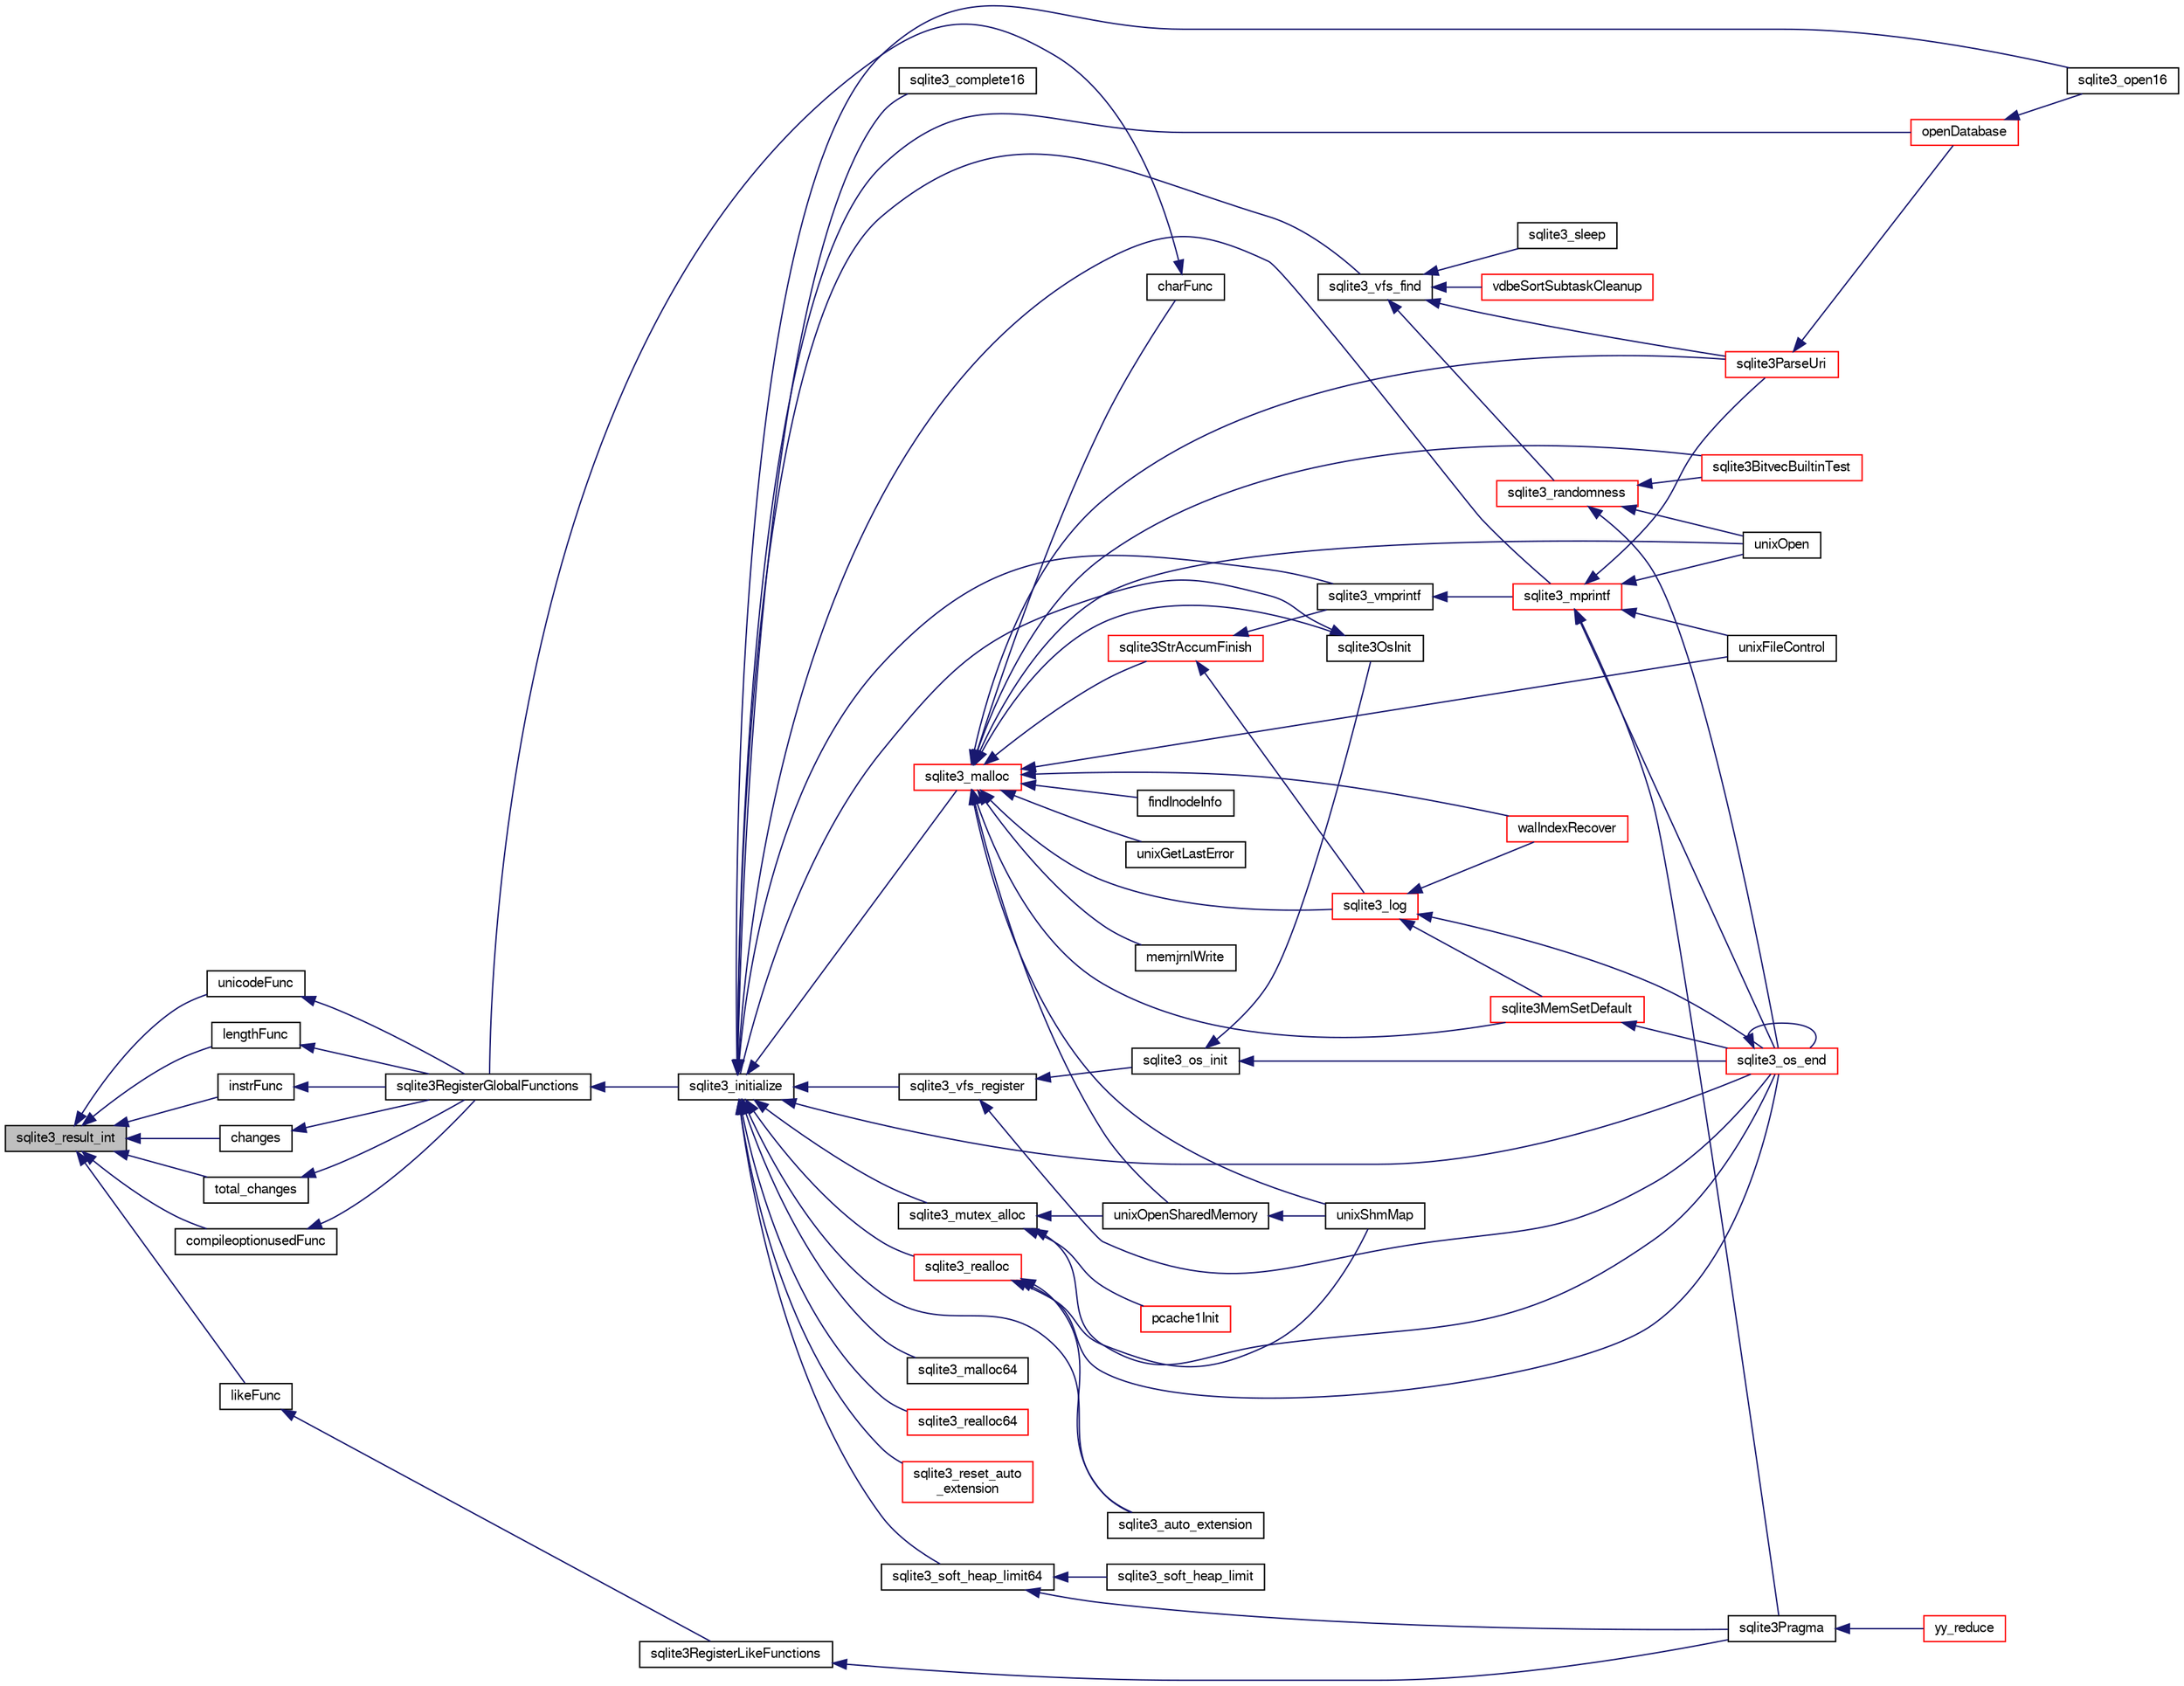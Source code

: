 digraph "sqlite3_result_int"
{
  edge [fontname="FreeSans",fontsize="10",labelfontname="FreeSans",labelfontsize="10"];
  node [fontname="FreeSans",fontsize="10",shape=record];
  rankdir="LR";
  Node71459 [label="sqlite3_result_int",height=0.2,width=0.4,color="black", fillcolor="grey75", style="filled", fontcolor="black"];
  Node71459 -> Node71460 [dir="back",color="midnightblue",fontsize="10",style="solid",fontname="FreeSans"];
  Node71460 [label="lengthFunc",height=0.2,width=0.4,color="black", fillcolor="white", style="filled",URL="$sqlite3_8c.html#affdabf006c37c26a1c3e325badb83546"];
  Node71460 -> Node71461 [dir="back",color="midnightblue",fontsize="10",style="solid",fontname="FreeSans"];
  Node71461 [label="sqlite3RegisterGlobalFunctions",height=0.2,width=0.4,color="black", fillcolor="white", style="filled",URL="$sqlite3_8c.html#a9f75bd111010f29e1b8d74344473c4ec"];
  Node71461 -> Node71462 [dir="back",color="midnightblue",fontsize="10",style="solid",fontname="FreeSans"];
  Node71462 [label="sqlite3_initialize",height=0.2,width=0.4,color="black", fillcolor="white", style="filled",URL="$sqlite3_8h.html#ab0c0ee2d5d4cf8b28e9572296a8861df"];
  Node71462 -> Node71463 [dir="back",color="midnightblue",fontsize="10",style="solid",fontname="FreeSans"];
  Node71463 [label="sqlite3_vfs_find",height=0.2,width=0.4,color="black", fillcolor="white", style="filled",URL="$sqlite3_8h.html#ac201a26de3dfa1d6deb8069eb8d95627"];
  Node71463 -> Node71464 [dir="back",color="midnightblue",fontsize="10",style="solid",fontname="FreeSans"];
  Node71464 [label="sqlite3_randomness",height=0.2,width=0.4,color="red", fillcolor="white", style="filled",URL="$sqlite3_8h.html#aa452ad88657d4606e137b09c4e9315c7"];
  Node71464 -> Node71468 [dir="back",color="midnightblue",fontsize="10",style="solid",fontname="FreeSans"];
  Node71468 [label="unixOpen",height=0.2,width=0.4,color="black", fillcolor="white", style="filled",URL="$sqlite3_8c.html#a8ed5efc47b6e14f7805cd1bb9b215775"];
  Node71464 -> Node71469 [dir="back",color="midnightblue",fontsize="10",style="solid",fontname="FreeSans"];
  Node71469 [label="sqlite3_os_end",height=0.2,width=0.4,color="red", fillcolor="white", style="filled",URL="$sqlite3_8h.html#a2288c95881ecca13d994e42b6a958906"];
  Node71469 -> Node71469 [dir="back",color="midnightblue",fontsize="10",style="solid",fontname="FreeSans"];
  Node71464 -> Node71471 [dir="back",color="midnightblue",fontsize="10",style="solid",fontname="FreeSans"];
  Node71471 [label="sqlite3BitvecBuiltinTest",height=0.2,width=0.4,color="red", fillcolor="white", style="filled",URL="$sqlite3_8c.html#a9b4e3e921ce1ede6f10a9106c034ff9b"];
  Node71463 -> Node71867 [dir="back",color="midnightblue",fontsize="10",style="solid",fontname="FreeSans"];
  Node71867 [label="vdbeSortSubtaskCleanup",height=0.2,width=0.4,color="red", fillcolor="white", style="filled",URL="$sqlite3_8c.html#abc8ce4c3ef58cc10f5b27642aab32b30"];
  Node71463 -> Node71870 [dir="back",color="midnightblue",fontsize="10",style="solid",fontname="FreeSans"];
  Node71870 [label="sqlite3ParseUri",height=0.2,width=0.4,color="red", fillcolor="white", style="filled",URL="$sqlite3_8c.html#aaa912f29a67460d8b2186c97056e8767"];
  Node71870 -> Node71713 [dir="back",color="midnightblue",fontsize="10",style="solid",fontname="FreeSans"];
  Node71713 [label="openDatabase",height=0.2,width=0.4,color="red", fillcolor="white", style="filled",URL="$sqlite3_8c.html#a6a9c3bc3a64234e863413f41db473758"];
  Node71713 -> Node71716 [dir="back",color="midnightblue",fontsize="10",style="solid",fontname="FreeSans"];
  Node71716 [label="sqlite3_open16",height=0.2,width=0.4,color="black", fillcolor="white", style="filled",URL="$sqlite3_8h.html#adbc401bb96713f32e553db32f6f3ca33"];
  Node71463 -> Node71871 [dir="back",color="midnightblue",fontsize="10",style="solid",fontname="FreeSans"];
  Node71871 [label="sqlite3_sleep",height=0.2,width=0.4,color="black", fillcolor="white", style="filled",URL="$sqlite3_8h.html#ad0c133ddbbecb6433f3c6ebef8966efa"];
  Node71462 -> Node71872 [dir="back",color="midnightblue",fontsize="10",style="solid",fontname="FreeSans"];
  Node71872 [label="sqlite3_vfs_register",height=0.2,width=0.4,color="black", fillcolor="white", style="filled",URL="$sqlite3_8h.html#a7184b289ccd4c4c7200589137d88c4ae"];
  Node71872 -> Node71873 [dir="back",color="midnightblue",fontsize="10",style="solid",fontname="FreeSans"];
  Node71873 [label="sqlite3_os_init",height=0.2,width=0.4,color="black", fillcolor="white", style="filled",URL="$sqlite3_8h.html#acebc2290d00a32d3afe2361f2979038b"];
  Node71873 -> Node71874 [dir="back",color="midnightblue",fontsize="10",style="solid",fontname="FreeSans"];
  Node71874 [label="sqlite3OsInit",height=0.2,width=0.4,color="black", fillcolor="white", style="filled",URL="$sqlite3_8c.html#afeaa886fe1ca086a30fd278b1d069762"];
  Node71874 -> Node71462 [dir="back",color="midnightblue",fontsize="10",style="solid",fontname="FreeSans"];
  Node71873 -> Node71469 [dir="back",color="midnightblue",fontsize="10",style="solid",fontname="FreeSans"];
  Node71872 -> Node71469 [dir="back",color="midnightblue",fontsize="10",style="solid",fontname="FreeSans"];
  Node71462 -> Node71875 [dir="back",color="midnightblue",fontsize="10",style="solid",fontname="FreeSans"];
  Node71875 [label="sqlite3_mutex_alloc",height=0.2,width=0.4,color="black", fillcolor="white", style="filled",URL="$sqlite3_8h.html#aa3f89418cd18e99596435c958b29b650"];
  Node71875 -> Node71876 [dir="back",color="midnightblue",fontsize="10",style="solid",fontname="FreeSans"];
  Node71876 [label="unixOpenSharedMemory",height=0.2,width=0.4,color="black", fillcolor="white", style="filled",URL="$sqlite3_8c.html#a30775afa2e08ca6ddc7853326afed7c7"];
  Node71876 -> Node71877 [dir="back",color="midnightblue",fontsize="10",style="solid",fontname="FreeSans"];
  Node71877 [label="unixShmMap",height=0.2,width=0.4,color="black", fillcolor="white", style="filled",URL="$sqlite3_8c.html#aeaa77f0ab08a4f4ee5f86e8c9727e974"];
  Node71875 -> Node71469 [dir="back",color="midnightblue",fontsize="10",style="solid",fontname="FreeSans"];
  Node71875 -> Node71878 [dir="back",color="midnightblue",fontsize="10",style="solid",fontname="FreeSans"];
  Node71878 [label="pcache1Init",height=0.2,width=0.4,color="red", fillcolor="white", style="filled",URL="$sqlite3_8c.html#a05e9c1daf3dd812db1d769b69b20e069"];
  Node71462 -> Node71948 [dir="back",color="midnightblue",fontsize="10",style="solid",fontname="FreeSans"];
  Node71948 [label="sqlite3_soft_heap_limit64",height=0.2,width=0.4,color="black", fillcolor="white", style="filled",URL="$sqlite3_8h.html#ab37b3a4d1652e3acb2c43d1252e6b852"];
  Node71948 -> Node71949 [dir="back",color="midnightblue",fontsize="10",style="solid",fontname="FreeSans"];
  Node71949 [label="sqlite3_soft_heap_limit",height=0.2,width=0.4,color="black", fillcolor="white", style="filled",URL="$sqlite3_8h.html#a18c3472581de3072201723e798524fdc"];
  Node71948 -> Node71556 [dir="back",color="midnightblue",fontsize="10",style="solid",fontname="FreeSans"];
  Node71556 [label="sqlite3Pragma",height=0.2,width=0.4,color="black", fillcolor="white", style="filled",URL="$sqlite3_8c.html#a111391370f58f8e6a6eca51fd34d62ed"];
  Node71556 -> Node71508 [dir="back",color="midnightblue",fontsize="10",style="solid",fontname="FreeSans"];
  Node71508 [label="yy_reduce",height=0.2,width=0.4,color="red", fillcolor="white", style="filled",URL="$sqlite3_8c.html#a7c419a9b25711c666a9a2449ef377f14"];
  Node71462 -> Node71950 [dir="back",color="midnightblue",fontsize="10",style="solid",fontname="FreeSans"];
  Node71950 [label="sqlite3_malloc",height=0.2,width=0.4,color="red", fillcolor="white", style="filled",URL="$sqlite3_8h.html#a510e31845345737f17d86ce0b2328356"];
  Node71950 -> Node71874 [dir="back",color="midnightblue",fontsize="10",style="solid",fontname="FreeSans"];
  Node71950 -> Node71946 [dir="back",color="midnightblue",fontsize="10",style="solid",fontname="FreeSans"];
  Node71946 [label="sqlite3MemSetDefault",height=0.2,width=0.4,color="red", fillcolor="white", style="filled",URL="$sqlite3_8c.html#a162fbfd727e92c5f8f72625b5ff62549"];
  Node71946 -> Node71469 [dir="back",color="midnightblue",fontsize="10",style="solid",fontname="FreeSans"];
  Node71950 -> Node71951 [dir="back",color="midnightblue",fontsize="10",style="solid",fontname="FreeSans"];
  Node71951 [label="sqlite3StrAccumFinish",height=0.2,width=0.4,color="red", fillcolor="white", style="filled",URL="$sqlite3_8c.html#adb7f26b10ac1b847db6f000ef4c2e2ba"];
  Node71951 -> Node72025 [dir="back",color="midnightblue",fontsize="10",style="solid",fontname="FreeSans"];
  Node72025 [label="sqlite3_vmprintf",height=0.2,width=0.4,color="black", fillcolor="white", style="filled",URL="$sqlite3_8h.html#ac240de67ddf003828f16a6d9dd3fa3ca"];
  Node72025 -> Node72026 [dir="back",color="midnightblue",fontsize="10",style="solid",fontname="FreeSans"];
  Node72026 [label="sqlite3_mprintf",height=0.2,width=0.4,color="red", fillcolor="white", style="filled",URL="$sqlite3_8h.html#a9533933e57f7ccbb48c32041ce3a8862"];
  Node72026 -> Node71467 [dir="back",color="midnightblue",fontsize="10",style="solid",fontname="FreeSans"];
  Node71467 [label="unixFileControl",height=0.2,width=0.4,color="black", fillcolor="white", style="filled",URL="$sqlite3_8c.html#ad71f213fa385cc58f307cefd953c03ae"];
  Node72026 -> Node71468 [dir="back",color="midnightblue",fontsize="10",style="solid",fontname="FreeSans"];
  Node72026 -> Node71469 [dir="back",color="midnightblue",fontsize="10",style="solid",fontname="FreeSans"];
  Node72026 -> Node71556 [dir="back",color="midnightblue",fontsize="10",style="solid",fontname="FreeSans"];
  Node72026 -> Node71870 [dir="back",color="midnightblue",fontsize="10",style="solid",fontname="FreeSans"];
  Node71951 -> Node72135 [dir="back",color="midnightblue",fontsize="10",style="solid",fontname="FreeSans"];
  Node72135 [label="sqlite3_log",height=0.2,width=0.4,color="red", fillcolor="white", style="filled",URL="$sqlite3_8h.html#a298c9699bf9c143662c6b1fec4b2dc3b"];
  Node72135 -> Node71946 [dir="back",color="midnightblue",fontsize="10",style="solid",fontname="FreeSans"];
  Node72135 -> Node71469 [dir="back",color="midnightblue",fontsize="10",style="solid",fontname="FreeSans"];
  Node72135 -> Node72064 [dir="back",color="midnightblue",fontsize="10",style="solid",fontname="FreeSans"];
  Node72064 [label="walIndexRecover",height=0.2,width=0.4,color="red", fillcolor="white", style="filled",URL="$sqlite3_8c.html#ab4ee99f3710323acbeb6c495dd18d205"];
  Node71950 -> Node72135 [dir="back",color="midnightblue",fontsize="10",style="solid",fontname="FreeSans"];
  Node71950 -> Node72214 [dir="back",color="midnightblue",fontsize="10",style="solid",fontname="FreeSans"];
  Node72214 [label="findInodeInfo",height=0.2,width=0.4,color="black", fillcolor="white", style="filled",URL="$sqlite3_8c.html#ac92c39062e69a79c4a62dfd55242c782"];
  Node71950 -> Node71467 [dir="back",color="midnightblue",fontsize="10",style="solid",fontname="FreeSans"];
  Node71950 -> Node71876 [dir="back",color="midnightblue",fontsize="10",style="solid",fontname="FreeSans"];
  Node71950 -> Node71877 [dir="back",color="midnightblue",fontsize="10",style="solid",fontname="FreeSans"];
  Node71950 -> Node71468 [dir="back",color="midnightblue",fontsize="10",style="solid",fontname="FreeSans"];
  Node71950 -> Node72047 [dir="back",color="midnightblue",fontsize="10",style="solid",fontname="FreeSans"];
  Node72047 [label="unixGetLastError",height=0.2,width=0.4,color="black", fillcolor="white", style="filled",URL="$sqlite3_8c.html#aed1e42f49d74b419c3c85b559dd61240"];
  Node71950 -> Node71471 [dir="back",color="midnightblue",fontsize="10",style="solid",fontname="FreeSans"];
  Node71950 -> Node72064 [dir="back",color="midnightblue",fontsize="10",style="solid",fontname="FreeSans"];
  Node71950 -> Node72215 [dir="back",color="midnightblue",fontsize="10",style="solid",fontname="FreeSans"];
  Node72215 [label="memjrnlWrite",height=0.2,width=0.4,color="black", fillcolor="white", style="filled",URL="$sqlite3_8c.html#af8bd7d5d7eafce5542f8de300a120c47"];
  Node71950 -> Node72216 [dir="back",color="midnightblue",fontsize="10",style="solid",fontname="FreeSans"];
  Node72216 [label="charFunc",height=0.2,width=0.4,color="black", fillcolor="white", style="filled",URL="$sqlite3_8c.html#ab9b72ce47fcea3c3b92e816435a0fd91"];
  Node72216 -> Node71461 [dir="back",color="midnightblue",fontsize="10",style="solid",fontname="FreeSans"];
  Node71950 -> Node71870 [dir="back",color="midnightblue",fontsize="10",style="solid",fontname="FreeSans"];
  Node71462 -> Node72217 [dir="back",color="midnightblue",fontsize="10",style="solid",fontname="FreeSans"];
  Node72217 [label="sqlite3_malloc64",height=0.2,width=0.4,color="black", fillcolor="white", style="filled",URL="$sqlite3_8h.html#a12b7ee85e539ea28c130c5c75b96a82a"];
  Node71462 -> Node72218 [dir="back",color="midnightblue",fontsize="10",style="solid",fontname="FreeSans"];
  Node72218 [label="sqlite3_realloc",height=0.2,width=0.4,color="red", fillcolor="white", style="filled",URL="$sqlite3_8h.html#a627f0eeface58024ef47403d8cc76b35"];
  Node72218 -> Node71877 [dir="back",color="midnightblue",fontsize="10",style="solid",fontname="FreeSans"];
  Node72218 -> Node71469 [dir="back",color="midnightblue",fontsize="10",style="solid",fontname="FreeSans"];
  Node72218 -> Node72234 [dir="back",color="midnightblue",fontsize="10",style="solid",fontname="FreeSans"];
  Node72234 [label="sqlite3_auto_extension",height=0.2,width=0.4,color="black", fillcolor="white", style="filled",URL="$sqlite3_8h.html#a85a95b45e94f6bcd52aa39b6acdb36d7"];
  Node71462 -> Node72236 [dir="back",color="midnightblue",fontsize="10",style="solid",fontname="FreeSans"];
  Node72236 [label="sqlite3_realloc64",height=0.2,width=0.4,color="red", fillcolor="white", style="filled",URL="$sqlite3_8h.html#afe88c85e9f864a3fd92941cad197245d"];
  Node71462 -> Node72025 [dir="back",color="midnightblue",fontsize="10",style="solid",fontname="FreeSans"];
  Node71462 -> Node72026 [dir="back",color="midnightblue",fontsize="10",style="solid",fontname="FreeSans"];
  Node71462 -> Node71469 [dir="back",color="midnightblue",fontsize="10",style="solid",fontname="FreeSans"];
  Node71462 -> Node72234 [dir="back",color="midnightblue",fontsize="10",style="solid",fontname="FreeSans"];
  Node71462 -> Node72336 [dir="back",color="midnightblue",fontsize="10",style="solid",fontname="FreeSans"];
  Node72336 [label="sqlite3_reset_auto\l_extension",height=0.2,width=0.4,color="red", fillcolor="white", style="filled",URL="$sqlite3_8h.html#ac33f4064ae6690cada7bdc89e8153ffc"];
  Node71462 -> Node72201 [dir="back",color="midnightblue",fontsize="10",style="solid",fontname="FreeSans"];
  Node72201 [label="sqlite3_complete16",height=0.2,width=0.4,color="black", fillcolor="white", style="filled",URL="$sqlite3_8h.html#a3260341c2ef82787acca48414a1d03a1"];
  Node71462 -> Node71713 [dir="back",color="midnightblue",fontsize="10",style="solid",fontname="FreeSans"];
  Node71462 -> Node71716 [dir="back",color="midnightblue",fontsize="10",style="solid",fontname="FreeSans"];
  Node71459 -> Node72081 [dir="back",color="midnightblue",fontsize="10",style="solid",fontname="FreeSans"];
  Node72081 [label="instrFunc",height=0.2,width=0.4,color="black", fillcolor="white", style="filled",URL="$sqlite3_8c.html#a8f86ca540b92ac28aaefaa126170cf8c"];
  Node72081 -> Node71461 [dir="back",color="midnightblue",fontsize="10",style="solid",fontname="FreeSans"];
  Node71459 -> Node72337 [dir="back",color="midnightblue",fontsize="10",style="solid",fontname="FreeSans"];
  Node72337 [label="changes",height=0.2,width=0.4,color="black", fillcolor="white", style="filled",URL="$sqlite3_8c.html#a098b9c6a88d2ab91cdcbd5ee0b4bfe7f"];
  Node72337 -> Node71461 [dir="back",color="midnightblue",fontsize="10",style="solid",fontname="FreeSans"];
  Node71459 -> Node72338 [dir="back",color="midnightblue",fontsize="10",style="solid",fontname="FreeSans"];
  Node72338 [label="total_changes",height=0.2,width=0.4,color="black", fillcolor="white", style="filled",URL="$sqlite3_8c.html#afad48d3e90d72263d3e8707f56d1ccc9"];
  Node72338 -> Node71461 [dir="back",color="midnightblue",fontsize="10",style="solid",fontname="FreeSans"];
  Node71459 -> Node72085 [dir="back",color="midnightblue",fontsize="10",style="solid",fontname="FreeSans"];
  Node72085 [label="likeFunc",height=0.2,width=0.4,color="black", fillcolor="white", style="filled",URL="$sqlite3_8c.html#a066cc91be49c444497acfa7f2e7dfbd3"];
  Node72085 -> Node71980 [dir="back",color="midnightblue",fontsize="10",style="solid",fontname="FreeSans"];
  Node71980 [label="sqlite3RegisterLikeFunctions",height=0.2,width=0.4,color="black", fillcolor="white", style="filled",URL="$sqlite3_8c.html#a8d807e0e5709528765edfc75696dbdb5"];
  Node71980 -> Node71556 [dir="back",color="midnightblue",fontsize="10",style="solid",fontname="FreeSans"];
  Node71459 -> Node72193 [dir="back",color="midnightblue",fontsize="10",style="solid",fontname="FreeSans"];
  Node72193 [label="compileoptionusedFunc",height=0.2,width=0.4,color="black", fillcolor="white", style="filled",URL="$sqlite3_8c.html#ab8caa7140383f5e738f29c859232145f"];
  Node72193 -> Node71461 [dir="back",color="midnightblue",fontsize="10",style="solid",fontname="FreeSans"];
  Node71459 -> Node72194 [dir="back",color="midnightblue",fontsize="10",style="solid",fontname="FreeSans"];
  Node72194 [label="unicodeFunc",height=0.2,width=0.4,color="black", fillcolor="white", style="filled",URL="$sqlite3_8c.html#a1d3d012cbe2276d8d713be80884db355"];
  Node72194 -> Node71461 [dir="back",color="midnightblue",fontsize="10",style="solid",fontname="FreeSans"];
}
